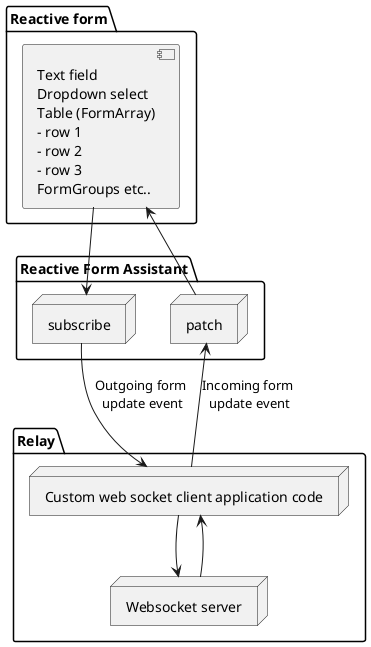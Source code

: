 @startuml component

package "Reactive form" {
    component reactiveform [
        Text field
        Dropdown select
        Table (FormArray)
        - row 1
        - row 2
        - row 3
        FormGroups etc..
    ]
}

package "Reactive Form Assistant" {
    node "subscribe" as controlsubscribe
    node "patch" as controlpatch
}

reactiveform --> controlsubscribe
controlpatch --> reactiveform

package "Relay" as relay {
    top to bottom direction
    node "Custom web socket client application code" as wsclient    
    node "Websocket server" as wsserver
    wsclient --> wsserver
    wsserver --> wsclient
}

controlsubscribe --> wsclient : "Outgoing form \nupdate event"
wsclient --> controlpatch : "Incoming form \nupdate event"

@enduml